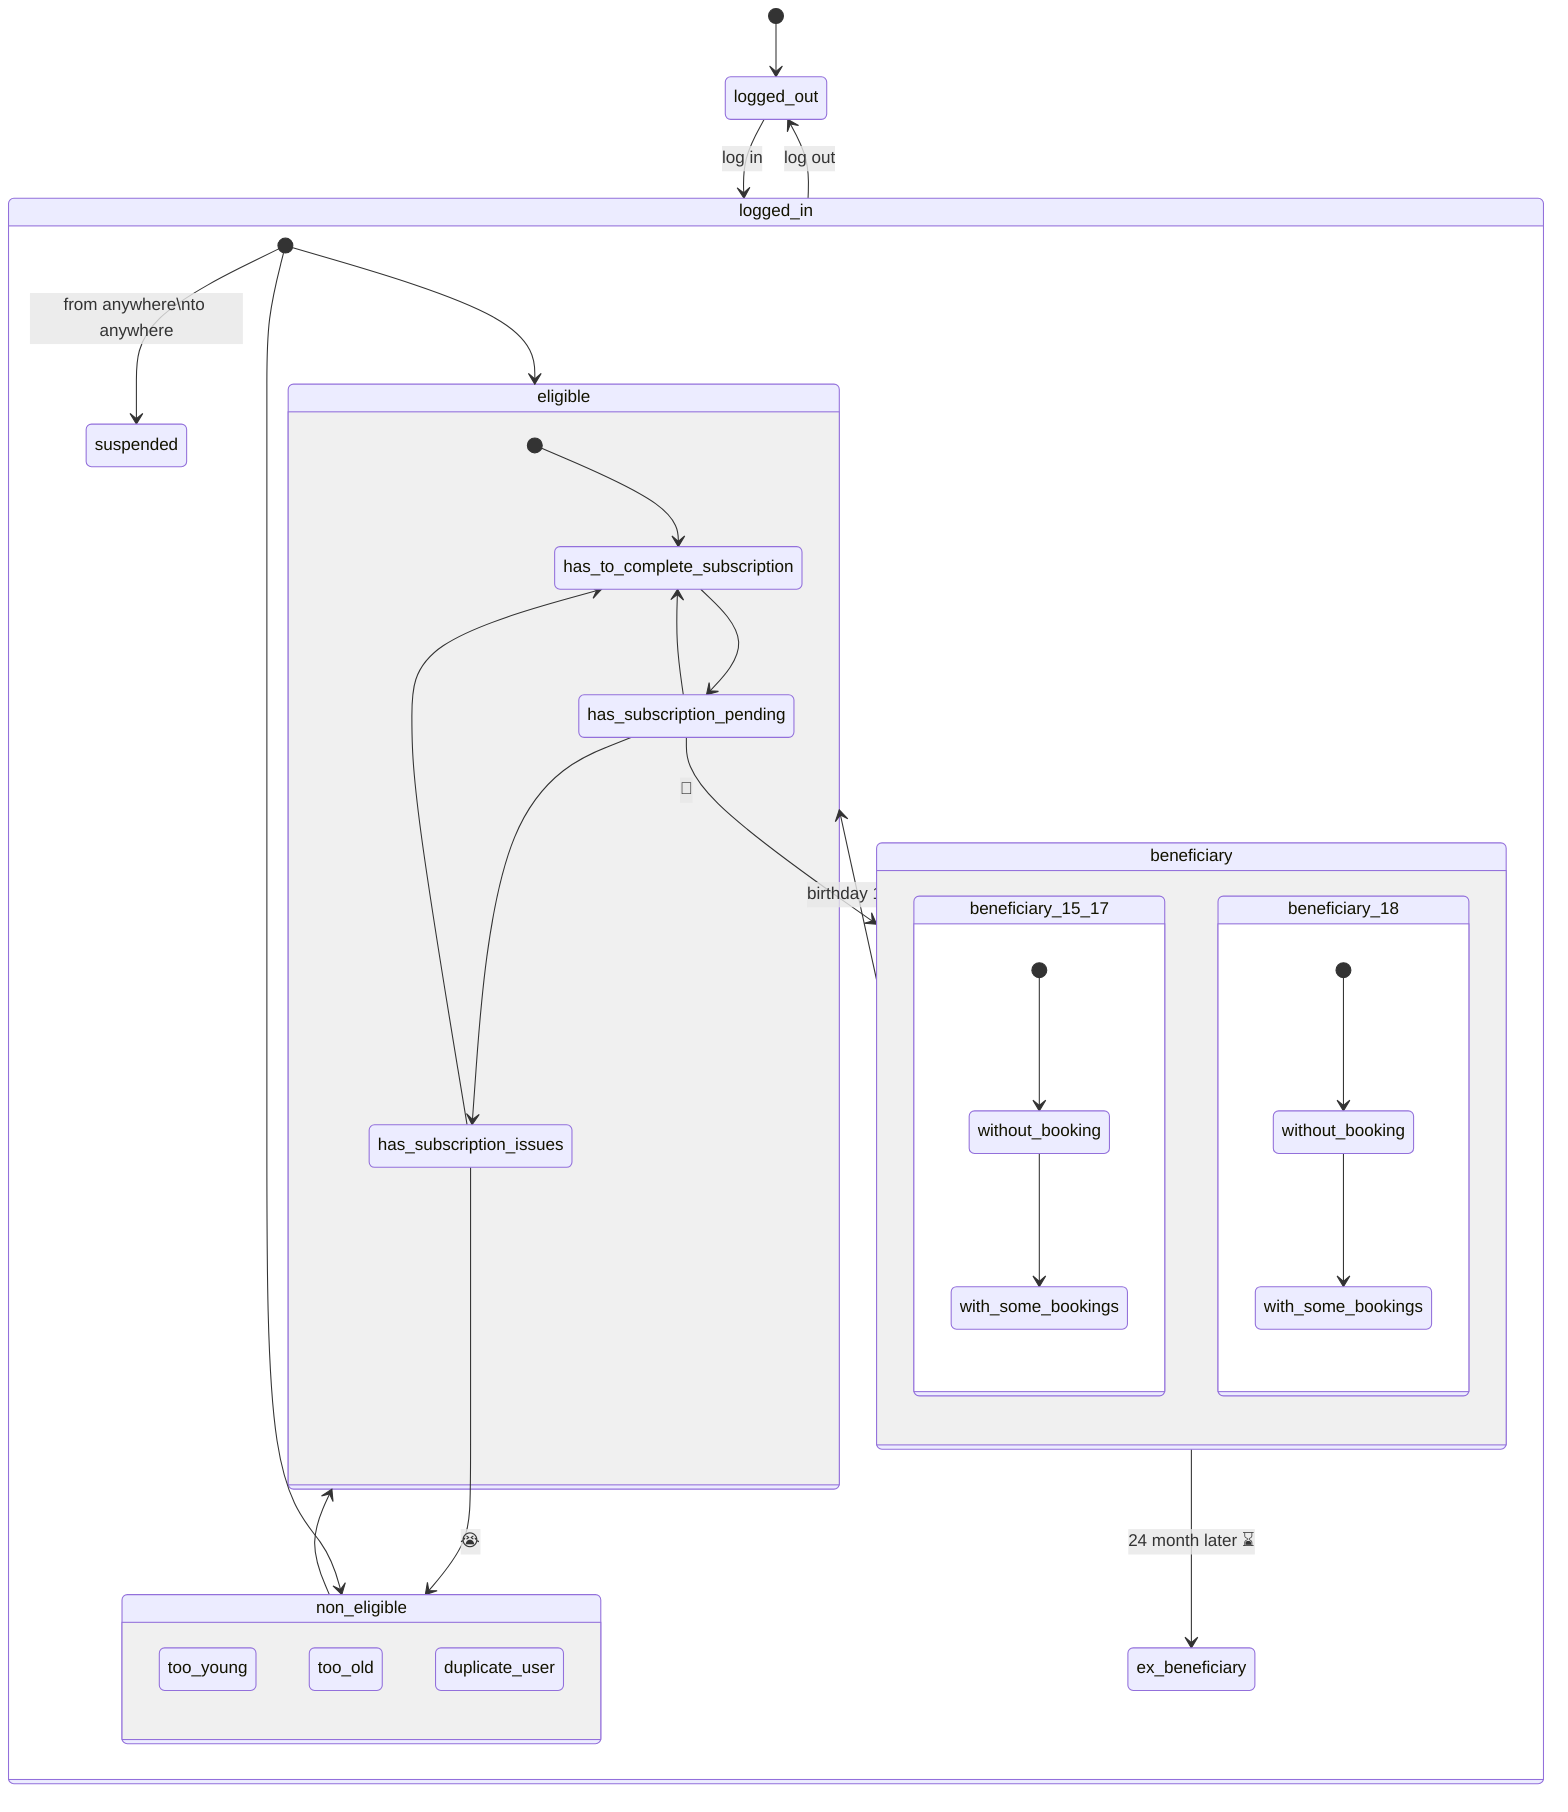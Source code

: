 stateDiagram-v2
    [*] --> logged_out
    logged_out --> logged_in : log in
    logged_in --> logged_out : log out

    state logged_in {
        [*] --> suspended : from anywhere\nto anywhere

        [*] --> eligible
        state eligible {
            [*] --> has_to_complete_subscription
            has_subscription_pending --> has_subscription_issues
            has_subscription_issues --> has_to_complete_subscription

            has_subscription_pending --> has_to_complete_subscription

            has_subscription_issues --> non_eligible : 😭

            has_to_complete_subscription --> has_subscription_pending

            has_subscription_pending --> beneficiary : 🤑
        }

        state beneficiary {
            state beneficiary_15_17 {
                without_booking_15_17 : without_booking
                with_some_bookings_15_17 : with_some_bookings
                [*] --> without_booking_15_17
                without_booking_15_17 --> with_some_bookings_15_17
            }

            state beneficiary_18 {
                without_booking_18 : without_booking
                with_some_bookings_18 : with_some_bookings
                [*] --> without_booking_18
                without_booking_18 --> with_some_bookings_18
            }
        }

        beneficiary --> eligible : birthday 18 🎂
        beneficiary --> ex_beneficiary : 24 month later ⌛

        [*] --> non_eligible
        state non_eligible {
            too_young
            too_old
            duplicate_user
        }

        non_eligible --> eligible
    }